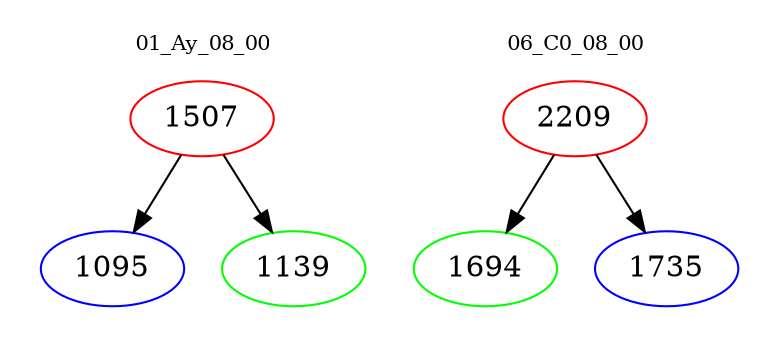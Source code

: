 digraph{
subgraph cluster_0 {
color = white
label = "01_Ay_08_00";
fontsize=10;
T0_1507 [label="1507", color="red"]
T0_1507 -> T0_1095 [color="black"]
T0_1095 [label="1095", color="blue"]
T0_1507 -> T0_1139 [color="black"]
T0_1139 [label="1139", color="green"]
}
subgraph cluster_1 {
color = white
label = "06_C0_08_00";
fontsize=10;
T1_2209 [label="2209", color="red"]
T1_2209 -> T1_1694 [color="black"]
T1_1694 [label="1694", color="green"]
T1_2209 -> T1_1735 [color="black"]
T1_1735 [label="1735", color="blue"]
}
}

